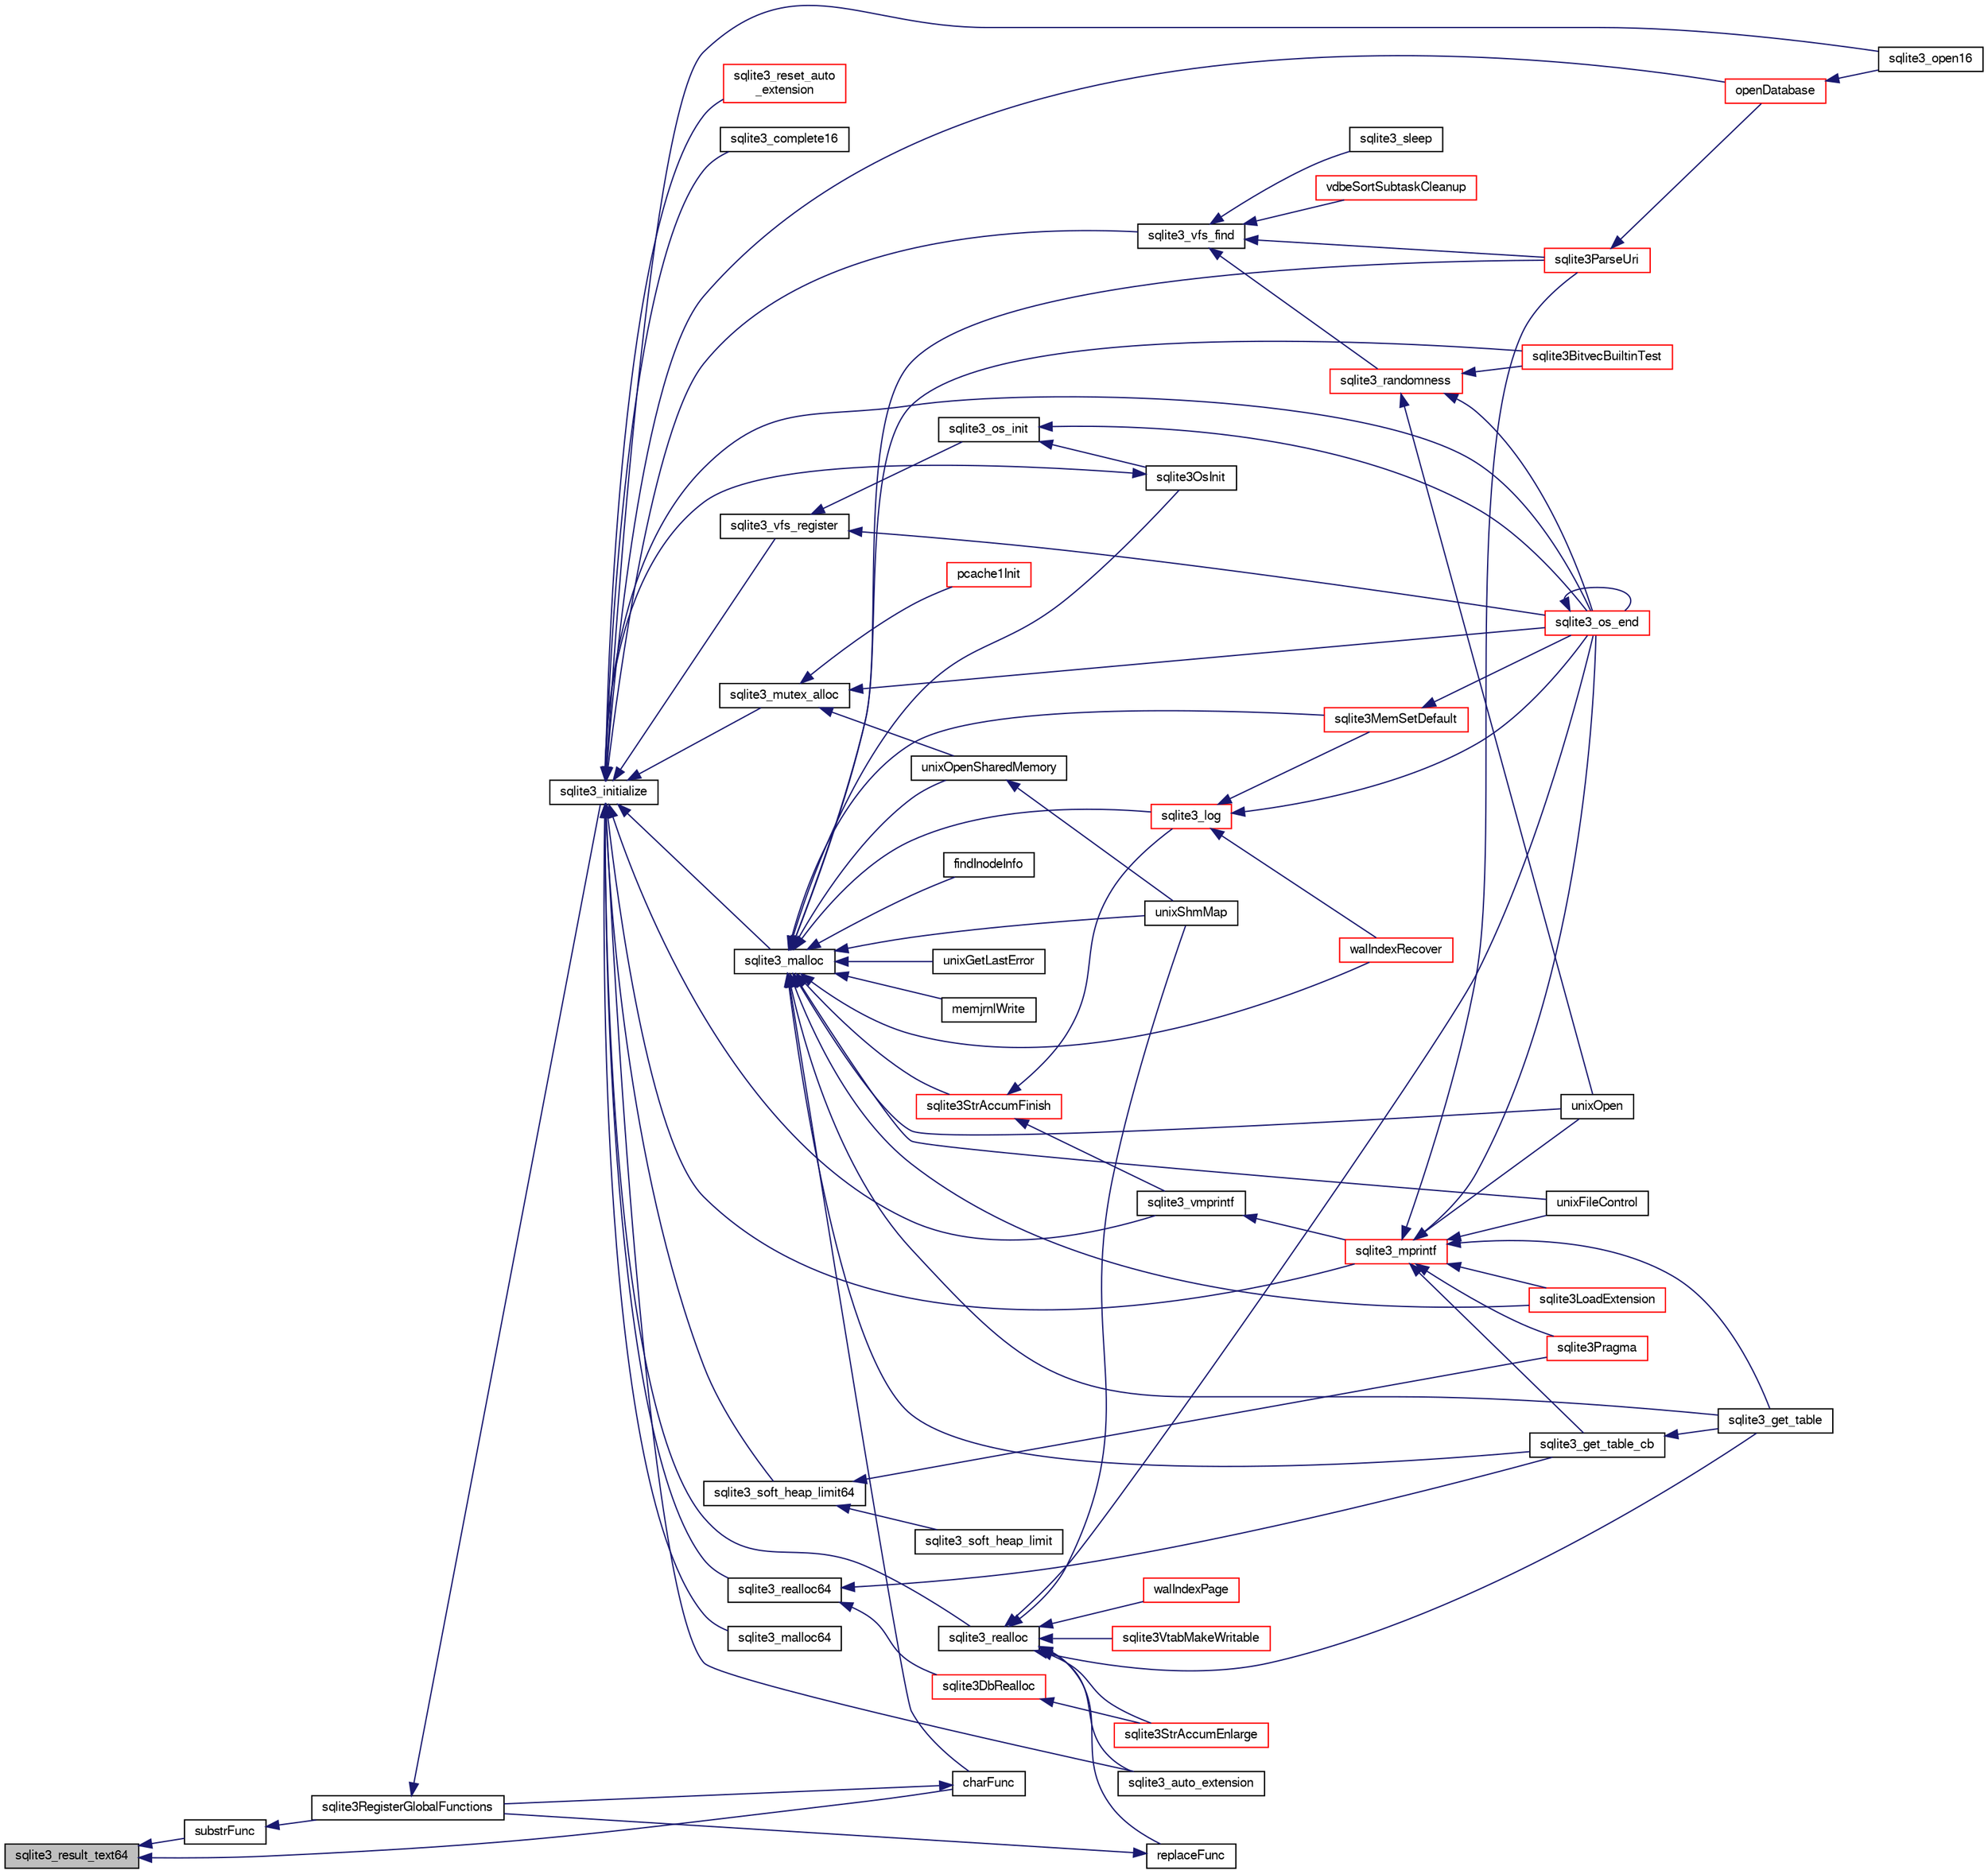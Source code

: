 digraph "sqlite3_result_text64"
{
  edge [fontname="FreeSans",fontsize="10",labelfontname="FreeSans",labelfontsize="10"];
  node [fontname="FreeSans",fontsize="10",shape=record];
  rankdir="LR";
  Node378967 [label="sqlite3_result_text64",height=0.2,width=0.4,color="black", fillcolor="grey75", style="filled", fontcolor="black"];
  Node378967 -> Node378968 [dir="back",color="midnightblue",fontsize="10",style="solid",fontname="FreeSans"];
  Node378968 [label="substrFunc",height=0.2,width=0.4,color="black", fillcolor="white", style="filled",URL="$sqlite3_8c.html#a8a8739d9af5589338113371e440b2734"];
  Node378968 -> Node378969 [dir="back",color="midnightblue",fontsize="10",style="solid",fontname="FreeSans"];
  Node378969 [label="sqlite3RegisterGlobalFunctions",height=0.2,width=0.4,color="black", fillcolor="white", style="filled",URL="$sqlite3_8c.html#a9f75bd111010f29e1b8d74344473c4ec"];
  Node378969 -> Node378970 [dir="back",color="midnightblue",fontsize="10",style="solid",fontname="FreeSans"];
  Node378970 [label="sqlite3_initialize",height=0.2,width=0.4,color="black", fillcolor="white", style="filled",URL="$sqlite3_8h.html#ab0c0ee2d5d4cf8b28e9572296a8861df"];
  Node378970 -> Node378971 [dir="back",color="midnightblue",fontsize="10",style="solid",fontname="FreeSans"];
  Node378971 [label="sqlite3_vfs_find",height=0.2,width=0.4,color="black", fillcolor="white", style="filled",URL="$sqlite3_8h.html#ac201a26de3dfa1d6deb8069eb8d95627"];
  Node378971 -> Node378972 [dir="back",color="midnightblue",fontsize="10",style="solid",fontname="FreeSans"];
  Node378972 [label="sqlite3_randomness",height=0.2,width=0.4,color="red", fillcolor="white", style="filled",URL="$sqlite3_8h.html#aa452ad88657d4606e137b09c4e9315c7"];
  Node378972 -> Node378976 [dir="back",color="midnightblue",fontsize="10",style="solid",fontname="FreeSans"];
  Node378976 [label="unixOpen",height=0.2,width=0.4,color="black", fillcolor="white", style="filled",URL="$sqlite3_8c.html#a8ed5efc47b6e14f7805cd1bb9b215775"];
  Node378972 -> Node378977 [dir="back",color="midnightblue",fontsize="10",style="solid",fontname="FreeSans"];
  Node378977 [label="sqlite3_os_end",height=0.2,width=0.4,color="red", fillcolor="white", style="filled",URL="$sqlite3_8h.html#a2288c95881ecca13d994e42b6a958906"];
  Node378977 -> Node378977 [dir="back",color="midnightblue",fontsize="10",style="solid",fontname="FreeSans"];
  Node378972 -> Node378979 [dir="back",color="midnightblue",fontsize="10",style="solid",fontname="FreeSans"];
  Node378979 [label="sqlite3BitvecBuiltinTest",height=0.2,width=0.4,color="red", fillcolor="white", style="filled",URL="$sqlite3_8c.html#a9b4e3e921ce1ede6f10a9106c034ff9b"];
  Node378971 -> Node379375 [dir="back",color="midnightblue",fontsize="10",style="solid",fontname="FreeSans"];
  Node379375 [label="vdbeSortSubtaskCleanup",height=0.2,width=0.4,color="red", fillcolor="white", style="filled",URL="$sqlite3_8c.html#abc8ce4c3ef58cc10f5b27642aab32b30"];
  Node378971 -> Node379378 [dir="back",color="midnightblue",fontsize="10",style="solid",fontname="FreeSans"];
  Node379378 [label="sqlite3ParseUri",height=0.2,width=0.4,color="red", fillcolor="white", style="filled",URL="$sqlite3_8c.html#aaa912f29a67460d8b2186c97056e8767"];
  Node379378 -> Node379221 [dir="back",color="midnightblue",fontsize="10",style="solid",fontname="FreeSans"];
  Node379221 [label="openDatabase",height=0.2,width=0.4,color="red", fillcolor="white", style="filled",URL="$sqlite3_8c.html#a6a9c3bc3a64234e863413f41db473758"];
  Node379221 -> Node379224 [dir="back",color="midnightblue",fontsize="10",style="solid",fontname="FreeSans"];
  Node379224 [label="sqlite3_open16",height=0.2,width=0.4,color="black", fillcolor="white", style="filled",URL="$sqlite3_8h.html#adbc401bb96713f32e553db32f6f3ca33"];
  Node378971 -> Node379379 [dir="back",color="midnightblue",fontsize="10",style="solid",fontname="FreeSans"];
  Node379379 [label="sqlite3_sleep",height=0.2,width=0.4,color="black", fillcolor="white", style="filled",URL="$sqlite3_8h.html#ad0c133ddbbecb6433f3c6ebef8966efa"];
  Node378970 -> Node379380 [dir="back",color="midnightblue",fontsize="10",style="solid",fontname="FreeSans"];
  Node379380 [label="sqlite3_vfs_register",height=0.2,width=0.4,color="black", fillcolor="white", style="filled",URL="$sqlite3_8h.html#a7184b289ccd4c4c7200589137d88c4ae"];
  Node379380 -> Node379381 [dir="back",color="midnightblue",fontsize="10",style="solid",fontname="FreeSans"];
  Node379381 [label="sqlite3_os_init",height=0.2,width=0.4,color="black", fillcolor="white", style="filled",URL="$sqlite3_8h.html#acebc2290d00a32d3afe2361f2979038b"];
  Node379381 -> Node379382 [dir="back",color="midnightblue",fontsize="10",style="solid",fontname="FreeSans"];
  Node379382 [label="sqlite3OsInit",height=0.2,width=0.4,color="black", fillcolor="white", style="filled",URL="$sqlite3_8c.html#afeaa886fe1ca086a30fd278b1d069762"];
  Node379382 -> Node378970 [dir="back",color="midnightblue",fontsize="10",style="solid",fontname="FreeSans"];
  Node379381 -> Node378977 [dir="back",color="midnightblue",fontsize="10",style="solid",fontname="FreeSans"];
  Node379380 -> Node378977 [dir="back",color="midnightblue",fontsize="10",style="solid",fontname="FreeSans"];
  Node378970 -> Node379383 [dir="back",color="midnightblue",fontsize="10",style="solid",fontname="FreeSans"];
  Node379383 [label="sqlite3_mutex_alloc",height=0.2,width=0.4,color="black", fillcolor="white", style="filled",URL="$sqlite3_8h.html#aa3f89418cd18e99596435c958b29b650"];
  Node379383 -> Node379384 [dir="back",color="midnightblue",fontsize="10",style="solid",fontname="FreeSans"];
  Node379384 [label="unixOpenSharedMemory",height=0.2,width=0.4,color="black", fillcolor="white", style="filled",URL="$sqlite3_8c.html#a30775afa2e08ca6ddc7853326afed7c7"];
  Node379384 -> Node379385 [dir="back",color="midnightblue",fontsize="10",style="solid",fontname="FreeSans"];
  Node379385 [label="unixShmMap",height=0.2,width=0.4,color="black", fillcolor="white", style="filled",URL="$sqlite3_8c.html#aeaa77f0ab08a4f4ee5f86e8c9727e974"];
  Node379383 -> Node378977 [dir="back",color="midnightblue",fontsize="10",style="solid",fontname="FreeSans"];
  Node379383 -> Node379386 [dir="back",color="midnightblue",fontsize="10",style="solid",fontname="FreeSans"];
  Node379386 [label="pcache1Init",height=0.2,width=0.4,color="red", fillcolor="white", style="filled",URL="$sqlite3_8c.html#a05e9c1daf3dd812db1d769b69b20e069"];
  Node378970 -> Node379456 [dir="back",color="midnightblue",fontsize="10",style="solid",fontname="FreeSans"];
  Node379456 [label="sqlite3_soft_heap_limit64",height=0.2,width=0.4,color="black", fillcolor="white", style="filled",URL="$sqlite3_8h.html#ab37b3a4d1652e3acb2c43d1252e6b852"];
  Node379456 -> Node379457 [dir="back",color="midnightblue",fontsize="10",style="solid",fontname="FreeSans"];
  Node379457 [label="sqlite3_soft_heap_limit",height=0.2,width=0.4,color="black", fillcolor="white", style="filled",URL="$sqlite3_8h.html#a18c3472581de3072201723e798524fdc"];
  Node379456 -> Node379064 [dir="back",color="midnightblue",fontsize="10",style="solid",fontname="FreeSans"];
  Node379064 [label="sqlite3Pragma",height=0.2,width=0.4,color="red", fillcolor="white", style="filled",URL="$sqlite3_8c.html#a111391370f58f8e6a6eca51fd34d62ed"];
  Node378970 -> Node379458 [dir="back",color="midnightblue",fontsize="10",style="solid",fontname="FreeSans"];
  Node379458 [label="sqlite3_malloc",height=0.2,width=0.4,color="black", fillcolor="white", style="filled",URL="$sqlite3_8h.html#a510e31845345737f17d86ce0b2328356"];
  Node379458 -> Node379382 [dir="back",color="midnightblue",fontsize="10",style="solid",fontname="FreeSans"];
  Node379458 -> Node379454 [dir="back",color="midnightblue",fontsize="10",style="solid",fontname="FreeSans"];
  Node379454 [label="sqlite3MemSetDefault",height=0.2,width=0.4,color="red", fillcolor="white", style="filled",URL="$sqlite3_8c.html#a162fbfd727e92c5f8f72625b5ff62549"];
  Node379454 -> Node378977 [dir="back",color="midnightblue",fontsize="10",style="solid",fontname="FreeSans"];
  Node379458 -> Node379459 [dir="back",color="midnightblue",fontsize="10",style="solid",fontname="FreeSans"];
  Node379459 [label="sqlite3StrAccumFinish",height=0.2,width=0.4,color="red", fillcolor="white", style="filled",URL="$sqlite3_8c.html#adb7f26b10ac1b847db6f000ef4c2e2ba"];
  Node379459 -> Node379533 [dir="back",color="midnightblue",fontsize="10",style="solid",fontname="FreeSans"];
  Node379533 [label="sqlite3_vmprintf",height=0.2,width=0.4,color="black", fillcolor="white", style="filled",URL="$sqlite3_8h.html#ac240de67ddf003828f16a6d9dd3fa3ca"];
  Node379533 -> Node379534 [dir="back",color="midnightblue",fontsize="10",style="solid",fontname="FreeSans"];
  Node379534 [label="sqlite3_mprintf",height=0.2,width=0.4,color="red", fillcolor="white", style="filled",URL="$sqlite3_8h.html#a9533933e57f7ccbb48c32041ce3a8862"];
  Node379534 -> Node378975 [dir="back",color="midnightblue",fontsize="10",style="solid",fontname="FreeSans"];
  Node378975 [label="unixFileControl",height=0.2,width=0.4,color="black", fillcolor="white", style="filled",URL="$sqlite3_8c.html#ad71f213fa385cc58f307cefd953c03ae"];
  Node379534 -> Node378976 [dir="back",color="midnightblue",fontsize="10",style="solid",fontname="FreeSans"];
  Node379534 -> Node378977 [dir="back",color="midnightblue",fontsize="10",style="solid",fontname="FreeSans"];
  Node379534 -> Node379537 [dir="back",color="midnightblue",fontsize="10",style="solid",fontname="FreeSans"];
  Node379537 [label="sqlite3LoadExtension",height=0.2,width=0.4,color="red", fillcolor="white", style="filled",URL="$sqlite3_8c.html#a3b46232455de4779a67c63b2c9004245"];
  Node379534 -> Node379064 [dir="back",color="midnightblue",fontsize="10",style="solid",fontname="FreeSans"];
  Node379534 -> Node379540 [dir="back",color="midnightblue",fontsize="10",style="solid",fontname="FreeSans"];
  Node379540 [label="sqlite3_get_table_cb",height=0.2,width=0.4,color="black", fillcolor="white", style="filled",URL="$sqlite3_8c.html#a1dbaba1b543953c0dade97357c5866b1"];
  Node379540 -> Node379180 [dir="back",color="midnightblue",fontsize="10",style="solid",fontname="FreeSans"];
  Node379180 [label="sqlite3_get_table",height=0.2,width=0.4,color="black", fillcolor="white", style="filled",URL="$sqlite3_8h.html#a5effeac4e12df57beaa35c5be1f61579"];
  Node379534 -> Node379180 [dir="back",color="midnightblue",fontsize="10",style="solid",fontname="FreeSans"];
  Node379534 -> Node379378 [dir="back",color="midnightblue",fontsize="10",style="solid",fontname="FreeSans"];
  Node379459 -> Node379643 [dir="back",color="midnightblue",fontsize="10",style="solid",fontname="FreeSans"];
  Node379643 [label="sqlite3_log",height=0.2,width=0.4,color="red", fillcolor="white", style="filled",URL="$sqlite3_8h.html#a298c9699bf9c143662c6b1fec4b2dc3b"];
  Node379643 -> Node379454 [dir="back",color="midnightblue",fontsize="10",style="solid",fontname="FreeSans"];
  Node379643 -> Node378977 [dir="back",color="midnightblue",fontsize="10",style="solid",fontname="FreeSans"];
  Node379643 -> Node379572 [dir="back",color="midnightblue",fontsize="10",style="solid",fontname="FreeSans"];
  Node379572 [label="walIndexRecover",height=0.2,width=0.4,color="red", fillcolor="white", style="filled",URL="$sqlite3_8c.html#ab4ee99f3710323acbeb6c495dd18d205"];
  Node379458 -> Node379643 [dir="back",color="midnightblue",fontsize="10",style="solid",fontname="FreeSans"];
  Node379458 -> Node379722 [dir="back",color="midnightblue",fontsize="10",style="solid",fontname="FreeSans"];
  Node379722 [label="findInodeInfo",height=0.2,width=0.4,color="black", fillcolor="white", style="filled",URL="$sqlite3_8c.html#ac92c39062e69a79c4a62dfd55242c782"];
  Node379458 -> Node378975 [dir="back",color="midnightblue",fontsize="10",style="solid",fontname="FreeSans"];
  Node379458 -> Node379384 [dir="back",color="midnightblue",fontsize="10",style="solid",fontname="FreeSans"];
  Node379458 -> Node379385 [dir="back",color="midnightblue",fontsize="10",style="solid",fontname="FreeSans"];
  Node379458 -> Node378976 [dir="back",color="midnightblue",fontsize="10",style="solid",fontname="FreeSans"];
  Node379458 -> Node379555 [dir="back",color="midnightblue",fontsize="10",style="solid",fontname="FreeSans"];
  Node379555 [label="unixGetLastError",height=0.2,width=0.4,color="black", fillcolor="white", style="filled",URL="$sqlite3_8c.html#aed1e42f49d74b419c3c85b559dd61240"];
  Node379458 -> Node378979 [dir="back",color="midnightblue",fontsize="10",style="solid",fontname="FreeSans"];
  Node379458 -> Node379572 [dir="back",color="midnightblue",fontsize="10",style="solid",fontname="FreeSans"];
  Node379458 -> Node379723 [dir="back",color="midnightblue",fontsize="10",style="solid",fontname="FreeSans"];
  Node379723 [label="memjrnlWrite",height=0.2,width=0.4,color="black", fillcolor="white", style="filled",URL="$sqlite3_8c.html#af8bd7d5d7eafce5542f8de300a120c47"];
  Node379458 -> Node379724 [dir="back",color="midnightblue",fontsize="10",style="solid",fontname="FreeSans"];
  Node379724 [label="charFunc",height=0.2,width=0.4,color="black", fillcolor="white", style="filled",URL="$sqlite3_8c.html#ab9b72ce47fcea3c3b92e816435a0fd91"];
  Node379724 -> Node378969 [dir="back",color="midnightblue",fontsize="10",style="solid",fontname="FreeSans"];
  Node379458 -> Node379537 [dir="back",color="midnightblue",fontsize="10",style="solid",fontname="FreeSans"];
  Node379458 -> Node379540 [dir="back",color="midnightblue",fontsize="10",style="solid",fontname="FreeSans"];
  Node379458 -> Node379180 [dir="back",color="midnightblue",fontsize="10",style="solid",fontname="FreeSans"];
  Node379458 -> Node379378 [dir="back",color="midnightblue",fontsize="10",style="solid",fontname="FreeSans"];
  Node378970 -> Node379725 [dir="back",color="midnightblue",fontsize="10",style="solid",fontname="FreeSans"];
  Node379725 [label="sqlite3_malloc64",height=0.2,width=0.4,color="black", fillcolor="white", style="filled",URL="$sqlite3_8h.html#a12b7ee85e539ea28c130c5c75b96a82a"];
  Node378970 -> Node379726 [dir="back",color="midnightblue",fontsize="10",style="solid",fontname="FreeSans"];
  Node379726 [label="sqlite3_realloc",height=0.2,width=0.4,color="black", fillcolor="white", style="filled",URL="$sqlite3_8h.html#a627f0eeface58024ef47403d8cc76b35"];
  Node379726 -> Node379727 [dir="back",color="midnightblue",fontsize="10",style="solid",fontname="FreeSans"];
  Node379727 [label="sqlite3StrAccumEnlarge",height=0.2,width=0.4,color="red", fillcolor="white", style="filled",URL="$sqlite3_8c.html#a38976500a97c69d65086eeccca82dd96"];
  Node379726 -> Node379385 [dir="back",color="midnightblue",fontsize="10",style="solid",fontname="FreeSans"];
  Node379726 -> Node378977 [dir="back",color="midnightblue",fontsize="10",style="solid",fontname="FreeSans"];
  Node379726 -> Node379733 [dir="back",color="midnightblue",fontsize="10",style="solid",fontname="FreeSans"];
  Node379733 [label="walIndexPage",height=0.2,width=0.4,color="red", fillcolor="white", style="filled",URL="$sqlite3_8c.html#affd3251fd1aa1218170d421177256e24"];
  Node379726 -> Node379596 [dir="back",color="midnightblue",fontsize="10",style="solid",fontname="FreeSans"];
  Node379596 [label="replaceFunc",height=0.2,width=0.4,color="black", fillcolor="white", style="filled",URL="$sqlite3_8c.html#a752b98a7c55d204c397a4902b49b1ce4"];
  Node379596 -> Node378969 [dir="back",color="midnightblue",fontsize="10",style="solid",fontname="FreeSans"];
  Node379726 -> Node379742 [dir="back",color="midnightblue",fontsize="10",style="solid",fontname="FreeSans"];
  Node379742 [label="sqlite3_auto_extension",height=0.2,width=0.4,color="black", fillcolor="white", style="filled",URL="$sqlite3_8h.html#a85a95b45e94f6bcd52aa39b6acdb36d7"];
  Node379726 -> Node379180 [dir="back",color="midnightblue",fontsize="10",style="solid",fontname="FreeSans"];
  Node379726 -> Node379743 [dir="back",color="midnightblue",fontsize="10",style="solid",fontname="FreeSans"];
  Node379743 [label="sqlite3VtabMakeWritable",height=0.2,width=0.4,color="red", fillcolor="white", style="filled",URL="$sqlite3_8c.html#a58c646608238d2619371c3e8b6bc0d86"];
  Node378970 -> Node379744 [dir="back",color="midnightblue",fontsize="10",style="solid",fontname="FreeSans"];
  Node379744 [label="sqlite3_realloc64",height=0.2,width=0.4,color="black", fillcolor="white", style="filled",URL="$sqlite3_8h.html#afe88c85e9f864a3fd92941cad197245d"];
  Node379744 -> Node379745 [dir="back",color="midnightblue",fontsize="10",style="solid",fontname="FreeSans"];
  Node379745 [label="sqlite3DbRealloc",height=0.2,width=0.4,color="red", fillcolor="white", style="filled",URL="$sqlite3_8c.html#ae028f4902a9d29bcaf310ff289ee87dc"];
  Node379745 -> Node379727 [dir="back",color="midnightblue",fontsize="10",style="solid",fontname="FreeSans"];
  Node379744 -> Node379540 [dir="back",color="midnightblue",fontsize="10",style="solid",fontname="FreeSans"];
  Node378970 -> Node379533 [dir="back",color="midnightblue",fontsize="10",style="solid",fontname="FreeSans"];
  Node378970 -> Node379534 [dir="back",color="midnightblue",fontsize="10",style="solid",fontname="FreeSans"];
  Node378970 -> Node378977 [dir="back",color="midnightblue",fontsize="10",style="solid",fontname="FreeSans"];
  Node378970 -> Node379742 [dir="back",color="midnightblue",fontsize="10",style="solid",fontname="FreeSans"];
  Node378970 -> Node379844 [dir="back",color="midnightblue",fontsize="10",style="solid",fontname="FreeSans"];
  Node379844 [label="sqlite3_reset_auto\l_extension",height=0.2,width=0.4,color="red", fillcolor="white", style="filled",URL="$sqlite3_8h.html#ac33f4064ae6690cada7bdc89e8153ffc"];
  Node378970 -> Node379709 [dir="back",color="midnightblue",fontsize="10",style="solid",fontname="FreeSans"];
  Node379709 [label="sqlite3_complete16",height=0.2,width=0.4,color="black", fillcolor="white", style="filled",URL="$sqlite3_8h.html#a3260341c2ef82787acca48414a1d03a1"];
  Node378970 -> Node379221 [dir="back",color="midnightblue",fontsize="10",style="solid",fontname="FreeSans"];
  Node378970 -> Node379224 [dir="back",color="midnightblue",fontsize="10",style="solid",fontname="FreeSans"];
  Node378967 -> Node379724 [dir="back",color="midnightblue",fontsize="10",style="solid",fontname="FreeSans"];
}
